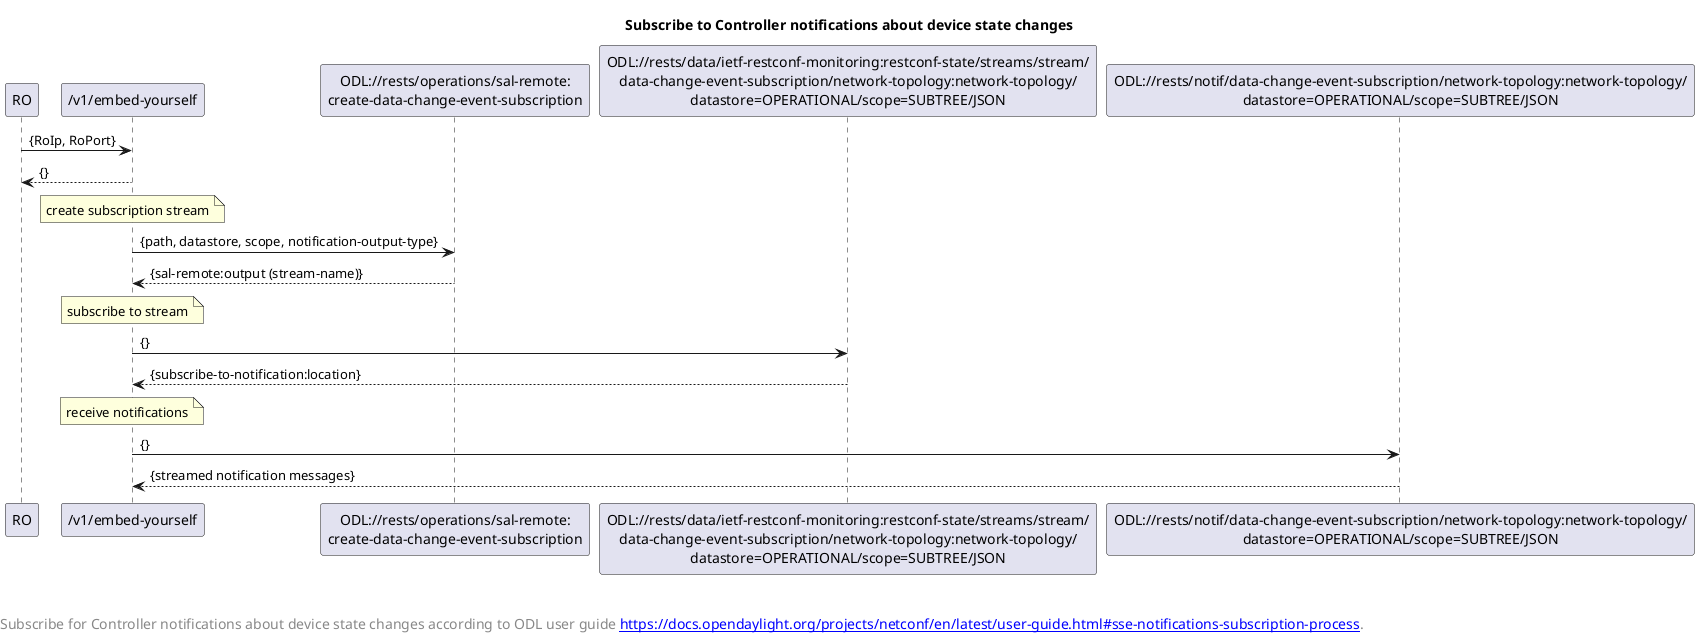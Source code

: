 @startuml
skinparam responseMessageBelowArrow true

title Subscribe to Controller notifications about device state changes

"RO" -> "/v1/embed-yourself": {RoIp, RoPort}
"/v1/embed-yourself" --> "RO": {}

note over "/v1/embed-yourself": create subscription stream
"/v1/embed-yourself" -> "ODL://rests/operations/sal-remote:\ncreate-data-change-event-subscription": {path, datastore, scope, notification-output-type}
"ODL://rests/operations/sal-remote:\ncreate-data-change-event-subscription" --> "/v1/embed-yourself": {sal-remote:output (stream-name)}

note over "/v1/embed-yourself": subscribe to stream
"/v1/embed-yourself" -> "ODL://rests/data/ietf-restconf-monitoring:restconf-state/streams/stream/\ndata-change-event-subscription/network-topology:network-topology/\ndatastore=OPERATIONAL/scope=SUBTREE/JSON": {}
"ODL://rests/data/ietf-restconf-monitoring:restconf-state/streams/stream/\ndata-change-event-subscription/network-topology:network-topology/\ndatastore=OPERATIONAL/scope=SUBTREE/JSON" --> "/v1/embed-yourself": {subscribe-to-notification:location}

note over "/v1/embed-yourself": receive notifications
"/v1/embed-yourself" -> "ODL://rests/notif/data-change-event-subscription/network-topology:network-topology/\ndatastore=OPERATIONAL/scope=SUBTREE/JSON": {}
"ODL://rests/notif/data-change-event-subscription/network-topology:network-topology/\ndatastore=OPERATIONAL/scope=SUBTREE/JSON" --> "/v1/embed-yourself": {streamed notification messages}


left footer \n\nSubscribe for Controller notifications about device state changes according to ODL user guide [[https://docs.opendaylight.org/projects/netconf/en/latest/user-guide.html#sse-notifications-subscription-process]].

<style>
footer {
  HorizontalAlignment left
  FontSize 14
}
</style>


@enduml
